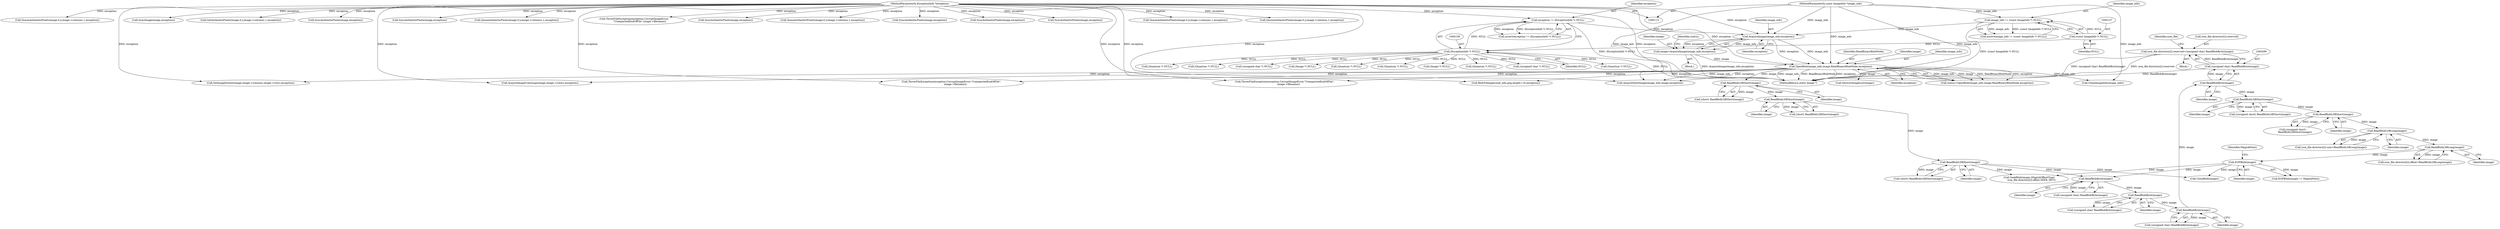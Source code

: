 digraph "0_ImageMagick_0f6fc2d5bf8f500820c3dbcf0d23ee14f2d9f734_3@array" {
"1000290" [label="(Call,icon_file.directory[i].reserved=(unsigned char) ReadBlobByte(image))"];
"1000298" [label="(Call,(unsigned char) ReadBlobByte(image))"];
"1000300" [label="(Call,ReadBlobByte(image))"];
"1000288" [label="(Call,ReadBlobByte(image))"];
"1000276" [label="(Call,ReadBlobByte(image))"];
"1000264" [label="(Call,ReadBlobByte(image))"];
"1000348" [label="(Call,EOFBlob(image))"];
"1000344" [label="(Call,ReadBlobLSBLong(image))"];
"1000334" [label="(Call,ReadBlobLSBLong(image))"];
"1000324" [label="(Call,ReadBlobLSBShort(image))"];
"1000312" [label="(Call,ReadBlobLSBShort(image))"];
"1000213" [label="(Call,ReadBlobLSBShort(image))"];
"1000205" [label="(Call,ReadBlobLSBShort(image))"];
"1000197" [label="(Call,ReadBlobLSBShort(image))"];
"1000173" [label="(Call,OpenBlob(image_info,image,ReadBinaryBlobMode,exception))"];
"1000168" [label="(Call,AcquireImage(image_info,exception))"];
"1000134" [label="(Call,image_info != (const ImageInfo *) NULL)"];
"1000114" [label="(MethodParameterIn,const ImageInfo *image_info)"];
"1000136" [label="(Call,(const ImageInfo *) NULL)"];
"1000155" [label="(Call,exception != (ExceptionInfo *) NULL)"];
"1000115" [label="(MethodParameterIn,ExceptionInfo *exception)"];
"1000157" [label="(Call,(ExceptionInfo *) NULL)"];
"1000166" [label="(Call,image=AcquireImage(image_info,exception))"];
"1001632" [label="(Call,QueueAuthenticPixels(image,0,y,image->columns,1,exception))"];
"1000265" [label="(Identifier,image)"];
"1000326" [label="(Call,icon_file.directory[i].size=ReadBlobLSBLong(image))"];
"1000274" [label="(Call,(unsigned char) ReadBlobByte(image))"];
"1000114" [label="(MethodParameterIn,const ImageInfo *image_info)"];
"1000197" [label="(Call,ReadBlobLSBShort(image))"];
"1000288" [label="(Call,ReadBlobByte(image))"];
"1001757" [label="(Call,QueueAuthenticPixels(image,0,y,image->columns,1,exception))"];
"1000298" [label="(Call,(unsigned char) ReadBlobByte(image))"];
"1000286" [label="(Call,(unsigned char) ReadBlobByte(image))"];
"1001944" [label="(Call,(Quantum *) NULL)"];
"1000176" [label="(Identifier,ReadBinaryBlobMode)"];
"1001089" [label="(Call,SetImageExtent(image,image->columns,image->rows,exception))"];
"1000345" [label="(Identifier,image)"];
"1000505" [label="(Call,(unsigned char *) NULL)"];
"1000175" [label="(Identifier,image)"];
"1000352" [label="(Call,ThrowFileException(exception,CorruptImageError,\"UnexpectedEndOfFile\",\n          image->filename))"];
"1000313" [label="(Identifier,image)"];
"1002136" [label="(Call,(Image *) NULL)"];
"1000336" [label="(Call,icon_file.directory[i].offset=ReadBlobLSBLong(image))"];
"1000134" [label="(Call,image_info != (const ImageInfo *) NULL)"];
"1001769" [label="(Call,(Quantum *) NULL)"];
"1000444" [label="(Call,ThrowFileException(exception,CorruptImageError,\"UnexpectedEndOfFile\",\n          image->filename))"];
"1000154" [label="(Call,assert(exception != (ExceptionInfo *) NULL))"];
"1001367" [label="(Call,(Quantum *) NULL)"];
"1000188" [label="(Call,(Image *) NULL)"];
"1000290" [label="(Call,icon_file.directory[i].reserved=(unsigned char) ReadBlobByte(image))"];
"1000116" [label="(Block,)"];
"1000206" [label="(Identifier,image)"];
"1000591" [label="(Call,BlobToImage(read_info,png,length+16,exception))"];
"1001355" [label="(Call,QueueAuthenticPixels(image,0,y,image->columns,1,exception))"];
"1001528" [label="(Call,(Quantum *) NULL)"];
"1000277" [label="(Identifier,image)"];
"1000934" [label="(Call,AcquireImageColormap(image,image->colors,exception))"];
"1000136" [label="(Call,(const ImageInfo *) NULL)"];
"1002168" [label="(Call,CloseBlob(image))"];
"1000962" [label="(Call,(unsigned char *) NULL)"];
"1000205" [label="(Call,ReadBlobLSBShort(image))"];
"1000174" [label="(Identifier,image_info)"];
"1000253" [label="(Block,)"];
"1000173" [label="(Call,OpenBlob(image_info,image,ReadBinaryBlobMode,exception))"];
"1000322" [label="(Call,(unsigned short)\n      ReadBlobLSBShort(image))"];
"1000349" [label="(Identifier,image)"];
"1000159" [label="(Identifier,NULL)"];
"1001899" [label="(Call,SyncImage(image,exception))"];
"1000172" [label="(Identifier,status)"];
"1000344" [label="(Call,ReadBlobLSBLong(image))"];
"1001932" [label="(Call,GetAuthenticPixels(image,0,y,image->columns,1,exception))"];
"1000169" [label="(Identifier,image_info)"];
"1001701" [label="(Call,SyncAuthenticPixels(image,exception))"];
"1000324" [label="(Call,ReadBlobLSBShort(image))"];
"1000312" [label="(Call,ReadBlobLSBShort(image))"];
"1002128" [label="(Call,AcquireNextImage(image_info,image,exception))"];
"1000264" [label="(Call,ReadBlobByte(image))"];
"1000115" [label="(MethodParameterIn,ExceptionInfo *exception)"];
"1000579" [label="(Call,CloneImageInfo(image_info))"];
"1000166" [label="(Call,image=AcquireImage(image_info,exception))"];
"1000325" [label="(Identifier,image)"];
"1000133" [label="(Call,assert(image_info != (const ImageInfo *) NULL))"];
"1000276" [label="(Call,ReadBlobByte(image))"];
"1000379" [label="(Call,SeekBlob(image,(MagickOffsetType)\n      icon_file.directory[i].offset,SEEK_SET))"];
"1000300" [label="(Call,ReadBlobByte(image))"];
"1001300" [label="(Call,SyncAuthenticPixels(image,exception))"];
"1000156" [label="(Identifier,exception)"];
"1000211" [label="(Call,(short) ReadBlobLSBShort(image))"];
"1001644" [label="(Call,(Quantum *) NULL)"];
"1000335" [label="(Identifier,image)"];
"1000198" [label="(Identifier,image)"];
"1001171" [label="(Call,QueueAuthenticPixels(image,0,y,image->columns,1,exception))"];
"1000310" [label="(Call,(unsigned short) ReadBlobLSBShort(image))"];
"1000348" [label="(Call,EOFBlob(image))"];
"1000195" [label="(Call,(short) ReadBlobLSBShort(image))"];
"1000334" [label="(Call,ReadBlobLSBLong(image))"];
"1001183" [label="(Call,(Quantum *) NULL)"];
"1000214" [label="(Identifier,image)"];
"1000185" [label="(Call,DestroyImageList(image))"];
"1000203" [label="(Call,(short) ReadBlobLSBShort(image))"];
"1000177" [label="(Identifier,exception)"];
"1000155" [label="(Call,exception != (ExceptionInfo *) NULL)"];
"1000171" [label="(Call,status=OpenBlob(image_info,image,ReadBinaryBlobMode,exception))"];
"1002173" [label="(MethodReturn,static Image *)"];
"1000138" [label="(Identifier,NULL)"];
"1000170" [label="(Identifier,exception)"];
"1000291" [label="(Call,icon_file.directory[i].reserved)"];
"1000157" [label="(Call,(ExceptionInfo *) NULL)"];
"1000347" [label="(Call,EOFBlob(image) != MagickFalse)"];
"1000167" [label="(Identifier,image)"];
"1002088" [label="(Call,ThrowFileException(exception,CorruptImageError,\n              \"UnexpectedEndOfFile\",image->filename))"];
"1000213" [label="(Call,ReadBlobLSBShort(image))"];
"1000135" [label="(Identifier,image_info)"];
"1001461" [label="(Call,SyncAuthenticPixels(image,exception))"];
"1000262" [label="(Call,(unsigned char) ReadBlobByte(image))"];
"1000168" [label="(Call,AcquireImage(image_info,exception))"];
"1000301" [label="(Identifier,image)"];
"1000306" [label="(Identifier,icon_file)"];
"1000350" [label="(Identifier,MagickFalse)"];
"1001516" [label="(Call,QueueAuthenticPixels(image,0,y,image->columns,1,exception))"];
"1000289" [label="(Identifier,image)"];
"1001852" [label="(Call,SyncAuthenticPixels(image,exception))"];
"1002077" [label="(Call,SyncAuthenticPixels(image,exception))"];
"1001577" [label="(Call,SyncAuthenticPixels(image,exception))"];
"1000290" -> "1000253"  [label="AST: "];
"1000290" -> "1000298"  [label="CFG: "];
"1000291" -> "1000290"  [label="AST: "];
"1000298" -> "1000290"  [label="AST: "];
"1000306" -> "1000290"  [label="CFG: "];
"1000290" -> "1002173"  [label="DDG: (unsigned char) ReadBlobByte(image)"];
"1000290" -> "1002173"  [label="DDG: icon_file.directory[i].reserved"];
"1000298" -> "1000290"  [label="DDG: ReadBlobByte(image)"];
"1000298" -> "1000300"  [label="CFG: "];
"1000299" -> "1000298"  [label="AST: "];
"1000300" -> "1000298"  [label="AST: "];
"1000298" -> "1002173"  [label="DDG: ReadBlobByte(image)"];
"1000300" -> "1000298"  [label="DDG: image"];
"1000300" -> "1000301"  [label="CFG: "];
"1000301" -> "1000300"  [label="AST: "];
"1000288" -> "1000300"  [label="DDG: image"];
"1000300" -> "1000312"  [label="DDG: image"];
"1000288" -> "1000286"  [label="AST: "];
"1000288" -> "1000289"  [label="CFG: "];
"1000289" -> "1000288"  [label="AST: "];
"1000286" -> "1000288"  [label="CFG: "];
"1000288" -> "1000286"  [label="DDG: image"];
"1000276" -> "1000288"  [label="DDG: image"];
"1000276" -> "1000274"  [label="AST: "];
"1000276" -> "1000277"  [label="CFG: "];
"1000277" -> "1000276"  [label="AST: "];
"1000274" -> "1000276"  [label="CFG: "];
"1000276" -> "1000274"  [label="DDG: image"];
"1000264" -> "1000276"  [label="DDG: image"];
"1000264" -> "1000262"  [label="AST: "];
"1000264" -> "1000265"  [label="CFG: "];
"1000265" -> "1000264"  [label="AST: "];
"1000262" -> "1000264"  [label="CFG: "];
"1000264" -> "1000262"  [label="DDG: image"];
"1000348" -> "1000264"  [label="DDG: image"];
"1000213" -> "1000264"  [label="DDG: image"];
"1000348" -> "1000347"  [label="AST: "];
"1000348" -> "1000349"  [label="CFG: "];
"1000349" -> "1000348"  [label="AST: "];
"1000350" -> "1000348"  [label="CFG: "];
"1000348" -> "1000347"  [label="DDG: image"];
"1000344" -> "1000348"  [label="DDG: image"];
"1000348" -> "1000379"  [label="DDG: image"];
"1000348" -> "1002168"  [label="DDG: image"];
"1000344" -> "1000336"  [label="AST: "];
"1000344" -> "1000345"  [label="CFG: "];
"1000345" -> "1000344"  [label="AST: "];
"1000336" -> "1000344"  [label="CFG: "];
"1000344" -> "1000336"  [label="DDG: image"];
"1000334" -> "1000344"  [label="DDG: image"];
"1000334" -> "1000326"  [label="AST: "];
"1000334" -> "1000335"  [label="CFG: "];
"1000335" -> "1000334"  [label="AST: "];
"1000326" -> "1000334"  [label="CFG: "];
"1000334" -> "1000326"  [label="DDG: image"];
"1000324" -> "1000334"  [label="DDG: image"];
"1000324" -> "1000322"  [label="AST: "];
"1000324" -> "1000325"  [label="CFG: "];
"1000325" -> "1000324"  [label="AST: "];
"1000322" -> "1000324"  [label="CFG: "];
"1000324" -> "1000322"  [label="DDG: image"];
"1000312" -> "1000324"  [label="DDG: image"];
"1000312" -> "1000310"  [label="AST: "];
"1000312" -> "1000313"  [label="CFG: "];
"1000313" -> "1000312"  [label="AST: "];
"1000310" -> "1000312"  [label="CFG: "];
"1000312" -> "1000310"  [label="DDG: image"];
"1000213" -> "1000211"  [label="AST: "];
"1000213" -> "1000214"  [label="CFG: "];
"1000214" -> "1000213"  [label="AST: "];
"1000211" -> "1000213"  [label="CFG: "];
"1000213" -> "1000211"  [label="DDG: image"];
"1000205" -> "1000213"  [label="DDG: image"];
"1000213" -> "1000379"  [label="DDG: image"];
"1000213" -> "1002168"  [label="DDG: image"];
"1000205" -> "1000203"  [label="AST: "];
"1000205" -> "1000206"  [label="CFG: "];
"1000206" -> "1000205"  [label="AST: "];
"1000203" -> "1000205"  [label="CFG: "];
"1000205" -> "1000203"  [label="DDG: image"];
"1000197" -> "1000205"  [label="DDG: image"];
"1000197" -> "1000195"  [label="AST: "];
"1000197" -> "1000198"  [label="CFG: "];
"1000198" -> "1000197"  [label="AST: "];
"1000195" -> "1000197"  [label="CFG: "];
"1000197" -> "1000195"  [label="DDG: image"];
"1000173" -> "1000197"  [label="DDG: image"];
"1000173" -> "1000171"  [label="AST: "];
"1000173" -> "1000177"  [label="CFG: "];
"1000174" -> "1000173"  [label="AST: "];
"1000175" -> "1000173"  [label="AST: "];
"1000176" -> "1000173"  [label="AST: "];
"1000177" -> "1000173"  [label="AST: "];
"1000171" -> "1000173"  [label="CFG: "];
"1000173" -> "1002173"  [label="DDG: ReadBinaryBlobMode"];
"1000173" -> "1002173"  [label="DDG: exception"];
"1000173" -> "1002173"  [label="DDG: image_info"];
"1000173" -> "1000171"  [label="DDG: image_info"];
"1000173" -> "1000171"  [label="DDG: image"];
"1000173" -> "1000171"  [label="DDG: ReadBinaryBlobMode"];
"1000173" -> "1000171"  [label="DDG: exception"];
"1000168" -> "1000173"  [label="DDG: image_info"];
"1000168" -> "1000173"  [label="DDG: exception"];
"1000114" -> "1000173"  [label="DDG: image_info"];
"1000166" -> "1000173"  [label="DDG: image"];
"1000115" -> "1000173"  [label="DDG: exception"];
"1000173" -> "1000185"  [label="DDG: image"];
"1000173" -> "1000352"  [label="DDG: exception"];
"1000173" -> "1000444"  [label="DDG: exception"];
"1000173" -> "1000579"  [label="DDG: image_info"];
"1000173" -> "1000591"  [label="DDG: exception"];
"1000173" -> "1000934"  [label="DDG: exception"];
"1000173" -> "1001089"  [label="DDG: exception"];
"1000173" -> "1002128"  [label="DDG: image_info"];
"1000173" -> "1002128"  [label="DDG: exception"];
"1000168" -> "1000166"  [label="AST: "];
"1000168" -> "1000170"  [label="CFG: "];
"1000169" -> "1000168"  [label="AST: "];
"1000170" -> "1000168"  [label="AST: "];
"1000166" -> "1000168"  [label="CFG: "];
"1000168" -> "1000166"  [label="DDG: image_info"];
"1000168" -> "1000166"  [label="DDG: exception"];
"1000134" -> "1000168"  [label="DDG: image_info"];
"1000114" -> "1000168"  [label="DDG: image_info"];
"1000155" -> "1000168"  [label="DDG: exception"];
"1000115" -> "1000168"  [label="DDG: exception"];
"1000134" -> "1000133"  [label="AST: "];
"1000134" -> "1000136"  [label="CFG: "];
"1000135" -> "1000134"  [label="AST: "];
"1000136" -> "1000134"  [label="AST: "];
"1000133" -> "1000134"  [label="CFG: "];
"1000134" -> "1002173"  [label="DDG: (const ImageInfo *) NULL"];
"1000134" -> "1000133"  [label="DDG: image_info"];
"1000134" -> "1000133"  [label="DDG: (const ImageInfo *) NULL"];
"1000114" -> "1000134"  [label="DDG: image_info"];
"1000136" -> "1000134"  [label="DDG: NULL"];
"1000114" -> "1000113"  [label="AST: "];
"1000114" -> "1002173"  [label="DDG: image_info"];
"1000114" -> "1000579"  [label="DDG: image_info"];
"1000114" -> "1002128"  [label="DDG: image_info"];
"1000136" -> "1000138"  [label="CFG: "];
"1000137" -> "1000136"  [label="AST: "];
"1000138" -> "1000136"  [label="AST: "];
"1000136" -> "1000157"  [label="DDG: NULL"];
"1000155" -> "1000154"  [label="AST: "];
"1000155" -> "1000157"  [label="CFG: "];
"1000156" -> "1000155"  [label="AST: "];
"1000157" -> "1000155"  [label="AST: "];
"1000154" -> "1000155"  [label="CFG: "];
"1000155" -> "1002173"  [label="DDG: (ExceptionInfo *) NULL"];
"1000155" -> "1000154"  [label="DDG: exception"];
"1000155" -> "1000154"  [label="DDG: (ExceptionInfo *) NULL"];
"1000115" -> "1000155"  [label="DDG: exception"];
"1000157" -> "1000155"  [label="DDG: NULL"];
"1000115" -> "1000113"  [label="AST: "];
"1000115" -> "1002173"  [label="DDG: exception"];
"1000115" -> "1000352"  [label="DDG: exception"];
"1000115" -> "1000444"  [label="DDG: exception"];
"1000115" -> "1000591"  [label="DDG: exception"];
"1000115" -> "1000934"  [label="DDG: exception"];
"1000115" -> "1001089"  [label="DDG: exception"];
"1000115" -> "1001171"  [label="DDG: exception"];
"1000115" -> "1001300"  [label="DDG: exception"];
"1000115" -> "1001355"  [label="DDG: exception"];
"1000115" -> "1001461"  [label="DDG: exception"];
"1000115" -> "1001516"  [label="DDG: exception"];
"1000115" -> "1001577"  [label="DDG: exception"];
"1000115" -> "1001632"  [label="DDG: exception"];
"1000115" -> "1001701"  [label="DDG: exception"];
"1000115" -> "1001757"  [label="DDG: exception"];
"1000115" -> "1001852"  [label="DDG: exception"];
"1000115" -> "1001899"  [label="DDG: exception"];
"1000115" -> "1001932"  [label="DDG: exception"];
"1000115" -> "1002077"  [label="DDG: exception"];
"1000115" -> "1002088"  [label="DDG: exception"];
"1000115" -> "1002128"  [label="DDG: exception"];
"1000157" -> "1000159"  [label="CFG: "];
"1000158" -> "1000157"  [label="AST: "];
"1000159" -> "1000157"  [label="AST: "];
"1000157" -> "1002173"  [label="DDG: NULL"];
"1000157" -> "1000188"  [label="DDG: NULL"];
"1000157" -> "1000505"  [label="DDG: NULL"];
"1000157" -> "1000962"  [label="DDG: NULL"];
"1000157" -> "1001183"  [label="DDG: NULL"];
"1000157" -> "1001367"  [label="DDG: NULL"];
"1000157" -> "1001528"  [label="DDG: NULL"];
"1000157" -> "1001644"  [label="DDG: NULL"];
"1000157" -> "1001769"  [label="DDG: NULL"];
"1000157" -> "1001944"  [label="DDG: NULL"];
"1000157" -> "1002136"  [label="DDG: NULL"];
"1000166" -> "1000116"  [label="AST: "];
"1000167" -> "1000166"  [label="AST: "];
"1000172" -> "1000166"  [label="CFG: "];
"1000166" -> "1002173"  [label="DDG: AcquireImage(image_info,exception)"];
}
